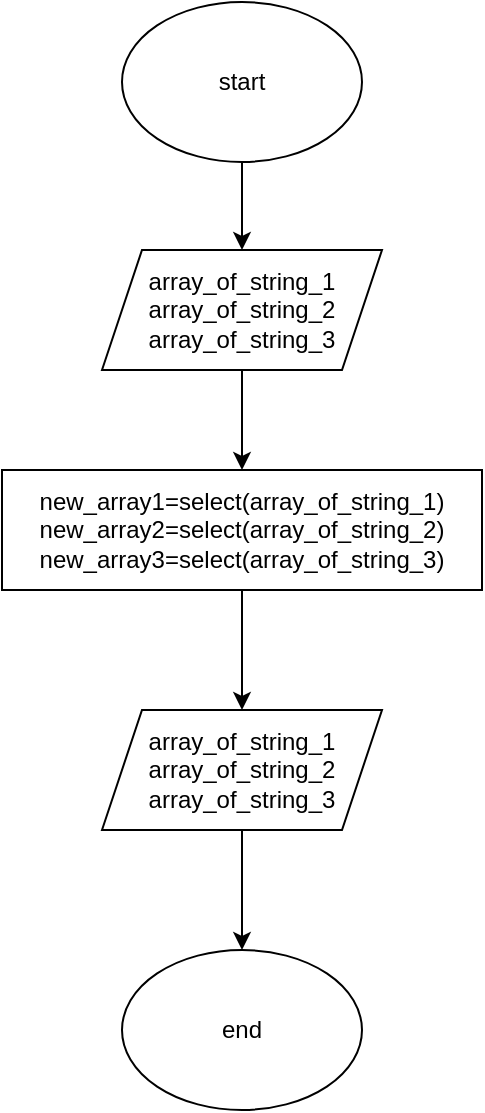 <mxfile version="20.8.20" type="device"><diagram id="C5RBs43oDa-KdzZeNtuy" name="Page-1"><mxGraphModel dx="1120" dy="452" grid="1" gridSize="10" guides="1" tooltips="1" connect="1" arrows="1" fold="1" page="1" pageScale="1" pageWidth="827" pageHeight="1169" math="0" shadow="0"><root><mxCell id="WIyWlLk6GJQsqaUBKTNV-0"/><mxCell id="WIyWlLk6GJQsqaUBKTNV-1" parent="WIyWlLk6GJQsqaUBKTNV-0"/><mxCell id="VZp8QIclbI-t4zdC-BIG-9" value="" style="edgeStyle=orthogonalEdgeStyle;rounded=0;orthogonalLoop=1;jettySize=auto;html=1;" edge="1" parent="WIyWlLk6GJQsqaUBKTNV-1" source="VZp8QIclbI-t4zdC-BIG-0" target="VZp8QIclbI-t4zdC-BIG-2"><mxGeometry relative="1" as="geometry"/></mxCell><mxCell id="VZp8QIclbI-t4zdC-BIG-0" value="start" style="ellipse;whiteSpace=wrap;html=1;" vertex="1" parent="WIyWlLk6GJQsqaUBKTNV-1"><mxGeometry x="160" y="16" width="120" height="80" as="geometry"/></mxCell><mxCell id="VZp8QIclbI-t4zdC-BIG-8" value="" style="edgeStyle=orthogonalEdgeStyle;rounded=0;orthogonalLoop=1;jettySize=auto;html=1;" edge="1" parent="WIyWlLk6GJQsqaUBKTNV-1" source="VZp8QIclbI-t4zdC-BIG-2" target="VZp8QIclbI-t4zdC-BIG-4"><mxGeometry relative="1" as="geometry"/></mxCell><mxCell id="VZp8QIclbI-t4zdC-BIG-2" value="array_of_string_1&lt;br&gt;array_of_string_2&lt;br&gt;array_of_string_3" style="shape=parallelogram;perimeter=parallelogramPerimeter;whiteSpace=wrap;html=1;fixedSize=1;" vertex="1" parent="WIyWlLk6GJQsqaUBKTNV-1"><mxGeometry x="150" y="140" width="140" height="60" as="geometry"/></mxCell><mxCell id="VZp8QIclbI-t4zdC-BIG-3" value="end" style="ellipse;whiteSpace=wrap;html=1;" vertex="1" parent="WIyWlLk6GJQsqaUBKTNV-1"><mxGeometry x="160" y="490" width="120" height="80" as="geometry"/></mxCell><mxCell id="VZp8QIclbI-t4zdC-BIG-7" value="" style="edgeStyle=orthogonalEdgeStyle;rounded=0;orthogonalLoop=1;jettySize=auto;html=1;" edge="1" parent="WIyWlLk6GJQsqaUBKTNV-1" source="VZp8QIclbI-t4zdC-BIG-4" target="VZp8QIclbI-t4zdC-BIG-5"><mxGeometry relative="1" as="geometry"/></mxCell><mxCell id="VZp8QIclbI-t4zdC-BIG-4" value="new_array1=select(array_of_string_1)&lt;br&gt;new_array2=select(array_of_string_2)&lt;br&gt;new_array3=select(array_of_string_3)" style="rounded=0;whiteSpace=wrap;html=1;" vertex="1" parent="WIyWlLk6GJQsqaUBKTNV-1"><mxGeometry x="100" y="250" width="240" height="60" as="geometry"/></mxCell><mxCell id="VZp8QIclbI-t4zdC-BIG-6" value="" style="edgeStyle=orthogonalEdgeStyle;rounded=0;orthogonalLoop=1;jettySize=auto;html=1;" edge="1" parent="WIyWlLk6GJQsqaUBKTNV-1" source="VZp8QIclbI-t4zdC-BIG-5" target="VZp8QIclbI-t4zdC-BIG-3"><mxGeometry relative="1" as="geometry"/></mxCell><mxCell id="VZp8QIclbI-t4zdC-BIG-5" value="array_of_string_1&lt;br&gt;array_of_string_2&lt;br&gt;array_of_string_3" style="shape=parallelogram;perimeter=parallelogramPerimeter;whiteSpace=wrap;html=1;fixedSize=1;" vertex="1" parent="WIyWlLk6GJQsqaUBKTNV-1"><mxGeometry x="150" y="370" width="140" height="60" as="geometry"/></mxCell></root></mxGraphModel></diagram></mxfile>